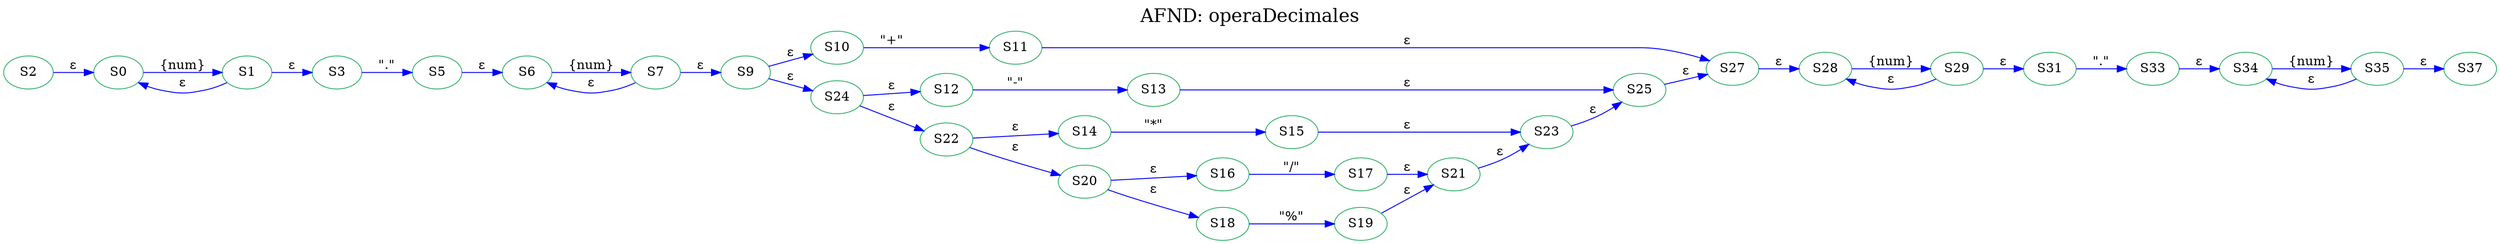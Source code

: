 digraph AFND { 
graph [label="AFND: operaDecimales", labelloc=t, fontsize=20];
rankdir=LR;
edge [color=blue];
node [color = mediumseagreen];
"S0"[ label=S0 ]
"S1"[ label=S1 ]
"S2"[ label=S2 ]
"S3"[ label=S3 ]
"S5"[ label=S5 ]
"S6"[ label=S6 ]
"S7"[ label=S7 ]
"S9"[ label=S9 ]
"S10"[ label=S10 ]
"S11"[ label=S11 ]
"S12"[ label=S12 ]
"S13"[ label=S13 ]
"S14"[ label=S14 ]
"S15"[ label=S15 ]
"S16"[ label=S16 ]
"S17"[ label=S17 ]
"S18"[ label=S18 ]
"S19"[ label=S19 ]
"S20"[ label=S20 ]
"S21"[ label=S21 ]
"S22"[ label=S22 ]
"S23"[ label=S23 ]
"S24"[ label=S24 ]
"S25"[ label=S25 ]
"S27"[ label=S27 ]
"S28"[ label=S28 ]
"S29"[ label=S29 ]
"S31"[ label=S31 ]
"S33"[ label=S33 ]
"S34"[ label=S34 ]
"S35"[ label=S35 ]
"S0"->"S1"[label="{num}" ];
"S2"->"S0"[label="ε" ];
"S0"->"S1"[label="ε" ,dir=back];
"S1"->"S3"[label="ε" ];
"S3"->"S5"[label="\".\"" ];
"S6"->"S7"[label="{num}" ];
"S5"->"S6"[label="ε" ];
"S6"->"S7"[label="ε" ,dir=back];
"S7"->"S9"[label="ε" ];
"S10"->"S11"[label="\"+\"" ];
"S12"->"S13"[label="\"-\"" ];
"S14"->"S15"[label="\"*\"" ];
"S16"->"S17"[label="\"/\"" ];
"S18"->"S19"[label="\"%\"" ];
"S20"->"S16"[label="ε" ];
"S20"->"S18"[label="ε" ];
"S17"->"S21"[label="ε" ];
"S19"->"S21"[label="ε" ];
"S22"->"S14"[label="ε" ];
"S22"->"S20"[label="ε" ];
"S15"->"S23"[label="ε" ];
"S21"->"S23"[label="ε" ];
"S24"->"S12"[label="ε" ];
"S24"->"S22"[label="ε" ];
"S13"->"S25"[label="ε" ];
"S23"->"S25"[label="ε" ];
"S9"->"S10"[label="ε" ];
"S9"->"S24"[label="ε" ];
"S11"->"S27"[label="ε" ];
"S25"->"S27"[label="ε" ];
"S28"->"S29"[label="{num}" ];
"S27"->"S28"[label="ε" ];
"S28"->"S29"[label="ε" ,dir=back];
"S29"->"S31"[label="ε" ];
"S31"->"S33"[label="\".\"" ];
"S34"->"S35"[label="{num}" ];
"S33"->"S34"[label="ε" ];
"S34"->"S35"[label="ε" ,dir=back];
"S35"->"S37"[label="ε" ];

}
